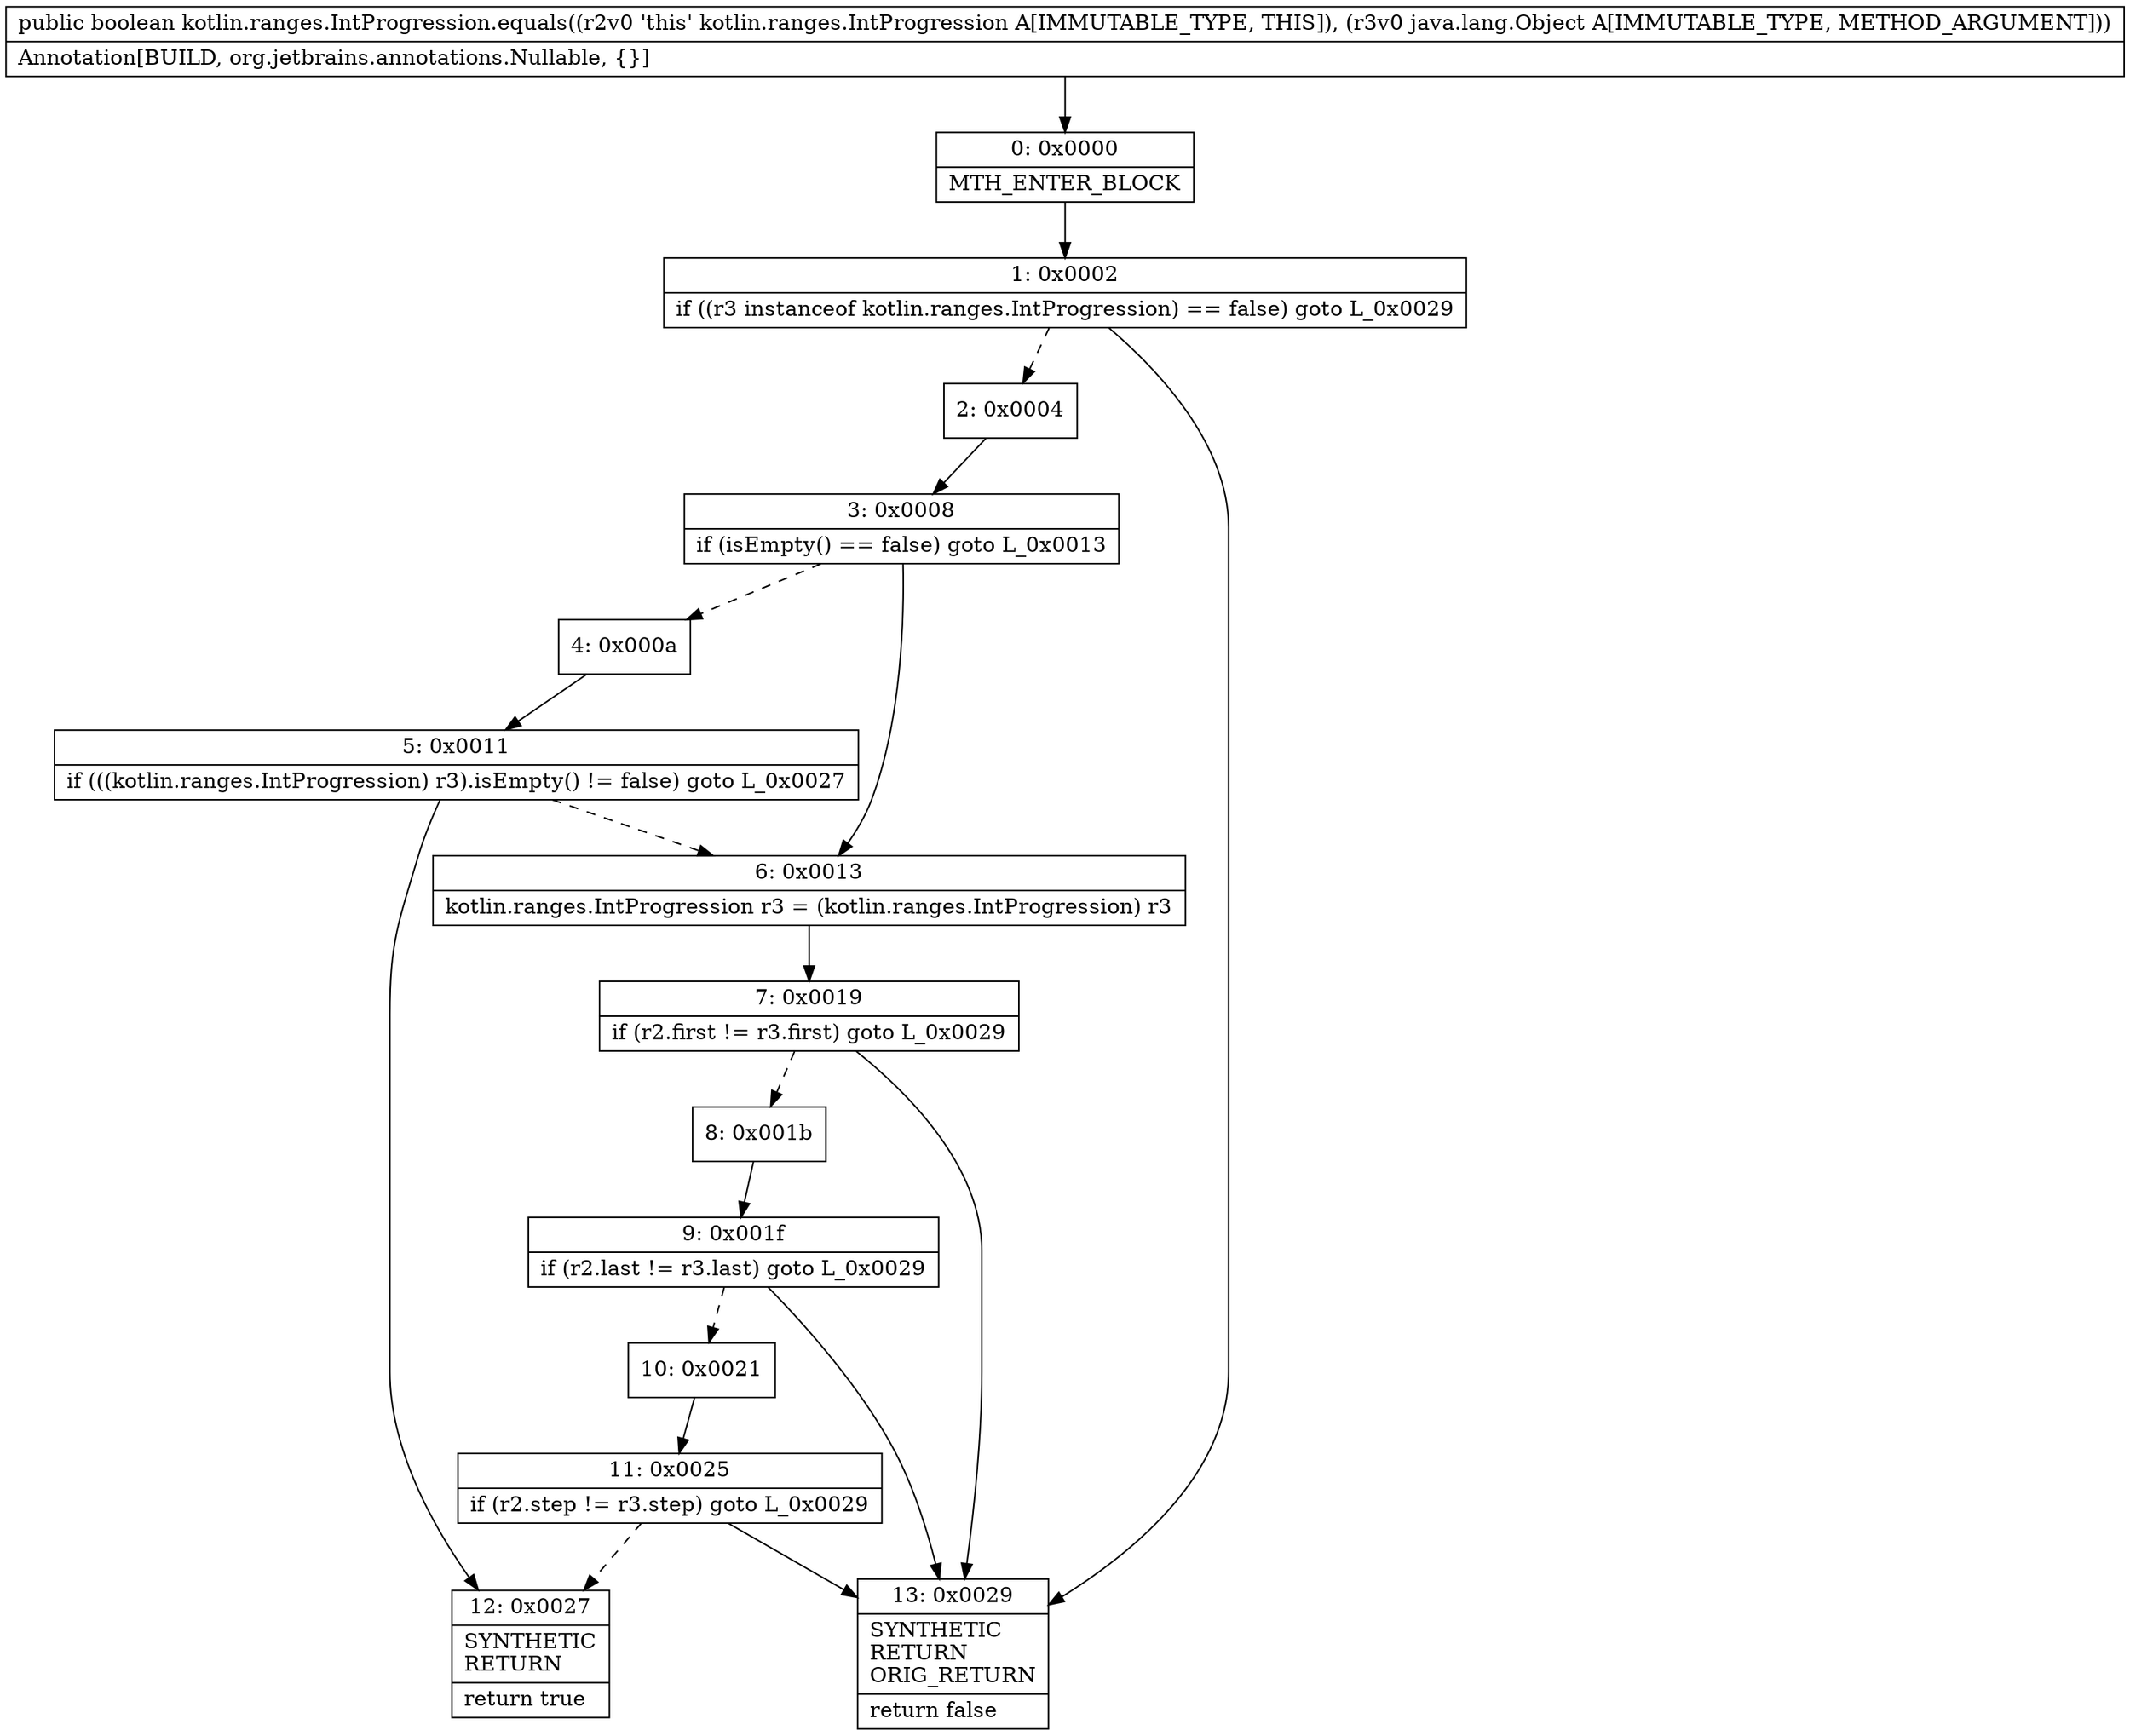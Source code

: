 digraph "CFG forkotlin.ranges.IntProgression.equals(Ljava\/lang\/Object;)Z" {
Node_0 [shape=record,label="{0\:\ 0x0000|MTH_ENTER_BLOCK\l}"];
Node_1 [shape=record,label="{1\:\ 0x0002|if ((r3 instanceof kotlin.ranges.IntProgression) == false) goto L_0x0029\l}"];
Node_2 [shape=record,label="{2\:\ 0x0004}"];
Node_3 [shape=record,label="{3\:\ 0x0008|if (isEmpty() == false) goto L_0x0013\l}"];
Node_4 [shape=record,label="{4\:\ 0x000a}"];
Node_5 [shape=record,label="{5\:\ 0x0011|if (((kotlin.ranges.IntProgression) r3).isEmpty() != false) goto L_0x0027\l}"];
Node_6 [shape=record,label="{6\:\ 0x0013|kotlin.ranges.IntProgression r3 = (kotlin.ranges.IntProgression) r3\l}"];
Node_7 [shape=record,label="{7\:\ 0x0019|if (r2.first != r3.first) goto L_0x0029\l}"];
Node_8 [shape=record,label="{8\:\ 0x001b}"];
Node_9 [shape=record,label="{9\:\ 0x001f|if (r2.last != r3.last) goto L_0x0029\l}"];
Node_10 [shape=record,label="{10\:\ 0x0021}"];
Node_11 [shape=record,label="{11\:\ 0x0025|if (r2.step != r3.step) goto L_0x0029\l}"];
Node_12 [shape=record,label="{12\:\ 0x0027|SYNTHETIC\lRETURN\l|return true\l}"];
Node_13 [shape=record,label="{13\:\ 0x0029|SYNTHETIC\lRETURN\lORIG_RETURN\l|return false\l}"];
MethodNode[shape=record,label="{public boolean kotlin.ranges.IntProgression.equals((r2v0 'this' kotlin.ranges.IntProgression A[IMMUTABLE_TYPE, THIS]), (r3v0 java.lang.Object A[IMMUTABLE_TYPE, METHOD_ARGUMENT]))  | Annotation[BUILD, org.jetbrains.annotations.Nullable, \{\}]\l}"];
MethodNode -> Node_0;
Node_0 -> Node_1;
Node_1 -> Node_2[style=dashed];
Node_1 -> Node_13;
Node_2 -> Node_3;
Node_3 -> Node_4[style=dashed];
Node_3 -> Node_6;
Node_4 -> Node_5;
Node_5 -> Node_6[style=dashed];
Node_5 -> Node_12;
Node_6 -> Node_7;
Node_7 -> Node_8[style=dashed];
Node_7 -> Node_13;
Node_8 -> Node_9;
Node_9 -> Node_10[style=dashed];
Node_9 -> Node_13;
Node_10 -> Node_11;
Node_11 -> Node_12[style=dashed];
Node_11 -> Node_13;
}

